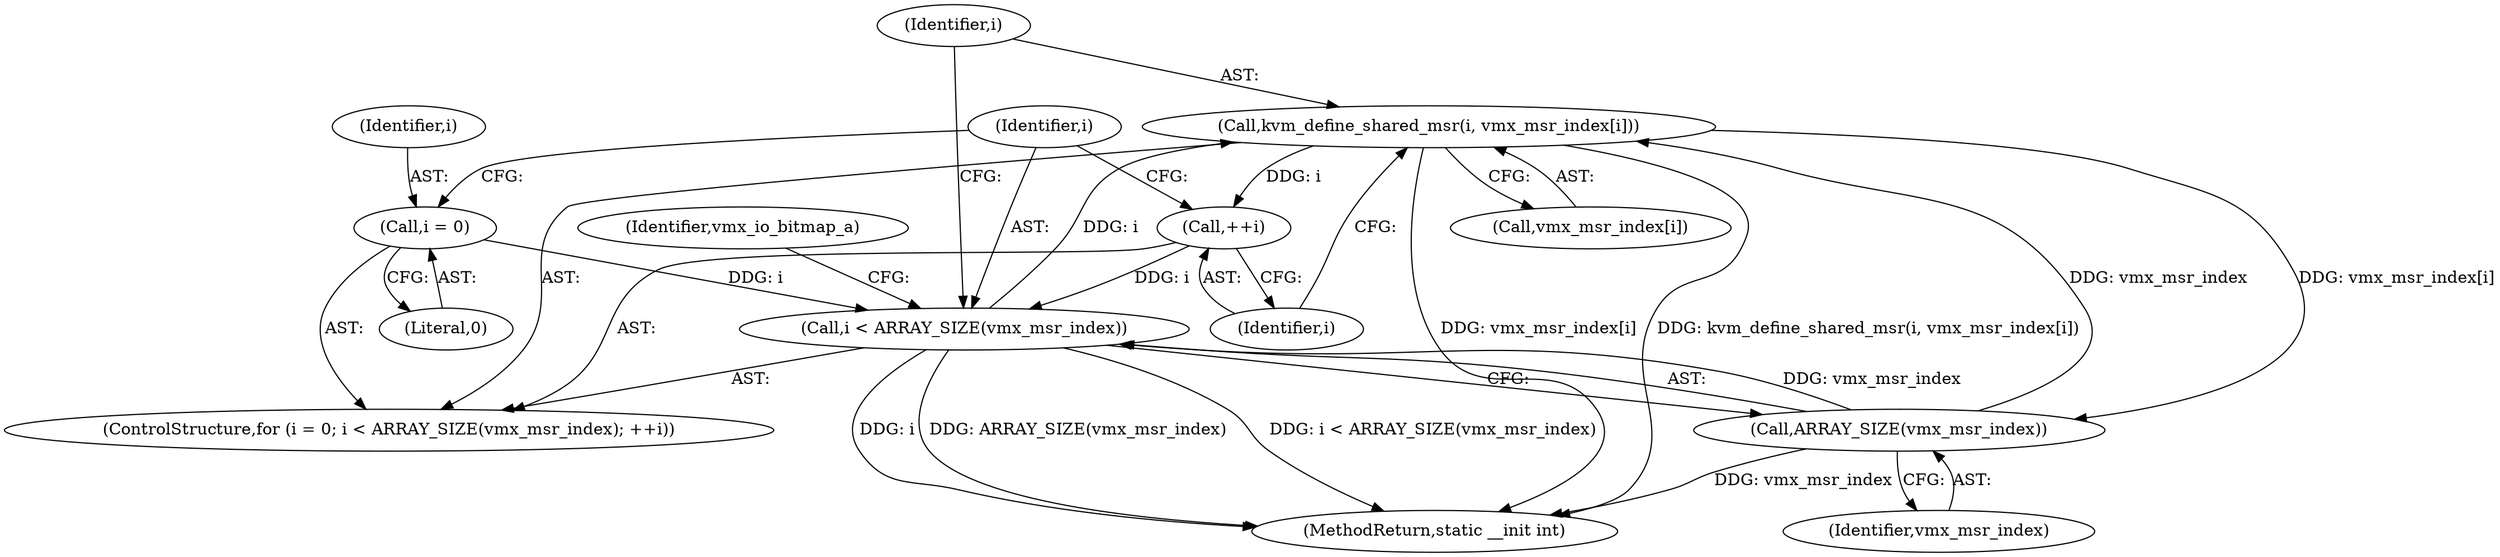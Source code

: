 digraph "0_linux_3ce424e45411cf5a13105e0386b6ecf6eeb4f66f@array" {
"1000133" [label="(Call,kvm_define_shared_msr(i, vmx_msr_index[i]))"];
"1000127" [label="(Call,i < ARRAY_SIZE(vmx_msr_index))"];
"1000124" [label="(Call,i = 0)"];
"1000131" [label="(Call,++i)"];
"1000133" [label="(Call,kvm_define_shared_msr(i, vmx_msr_index[i]))"];
"1000129" [label="(Call,ARRAY_SIZE(vmx_msr_index))"];
"1000532" [label="(MethodReturn,static __init int)"];
"1000127" [label="(Call,i < ARRAY_SIZE(vmx_msr_index))"];
"1000134" [label="(Identifier,i)"];
"1000123" [label="(ControlStructure,for (i = 0; i < ARRAY_SIZE(vmx_msr_index); ++i))"];
"1000139" [label="(Identifier,vmx_io_bitmap_a)"];
"1000135" [label="(Call,vmx_msr_index[i])"];
"1000129" [label="(Call,ARRAY_SIZE(vmx_msr_index))"];
"1000133" [label="(Call,kvm_define_shared_msr(i, vmx_msr_index[i]))"];
"1000125" [label="(Identifier,i)"];
"1000131" [label="(Call,++i)"];
"1000126" [label="(Literal,0)"];
"1000130" [label="(Identifier,vmx_msr_index)"];
"1000124" [label="(Call,i = 0)"];
"1000128" [label="(Identifier,i)"];
"1000132" [label="(Identifier,i)"];
"1000133" -> "1000123"  [label="AST: "];
"1000133" -> "1000135"  [label="CFG: "];
"1000134" -> "1000133"  [label="AST: "];
"1000135" -> "1000133"  [label="AST: "];
"1000132" -> "1000133"  [label="CFG: "];
"1000133" -> "1000532"  [label="DDG: kvm_define_shared_msr(i, vmx_msr_index[i])"];
"1000133" -> "1000532"  [label="DDG: vmx_msr_index[i]"];
"1000133" -> "1000129"  [label="DDG: vmx_msr_index[i]"];
"1000133" -> "1000131"  [label="DDG: i"];
"1000127" -> "1000133"  [label="DDG: i"];
"1000129" -> "1000133"  [label="DDG: vmx_msr_index"];
"1000127" -> "1000123"  [label="AST: "];
"1000127" -> "1000129"  [label="CFG: "];
"1000128" -> "1000127"  [label="AST: "];
"1000129" -> "1000127"  [label="AST: "];
"1000134" -> "1000127"  [label="CFG: "];
"1000139" -> "1000127"  [label="CFG: "];
"1000127" -> "1000532"  [label="DDG: ARRAY_SIZE(vmx_msr_index)"];
"1000127" -> "1000532"  [label="DDG: i < ARRAY_SIZE(vmx_msr_index)"];
"1000127" -> "1000532"  [label="DDG: i"];
"1000124" -> "1000127"  [label="DDG: i"];
"1000131" -> "1000127"  [label="DDG: i"];
"1000129" -> "1000127"  [label="DDG: vmx_msr_index"];
"1000124" -> "1000123"  [label="AST: "];
"1000124" -> "1000126"  [label="CFG: "];
"1000125" -> "1000124"  [label="AST: "];
"1000126" -> "1000124"  [label="AST: "];
"1000128" -> "1000124"  [label="CFG: "];
"1000131" -> "1000123"  [label="AST: "];
"1000131" -> "1000132"  [label="CFG: "];
"1000132" -> "1000131"  [label="AST: "];
"1000128" -> "1000131"  [label="CFG: "];
"1000129" -> "1000130"  [label="CFG: "];
"1000130" -> "1000129"  [label="AST: "];
"1000129" -> "1000532"  [label="DDG: vmx_msr_index"];
}
